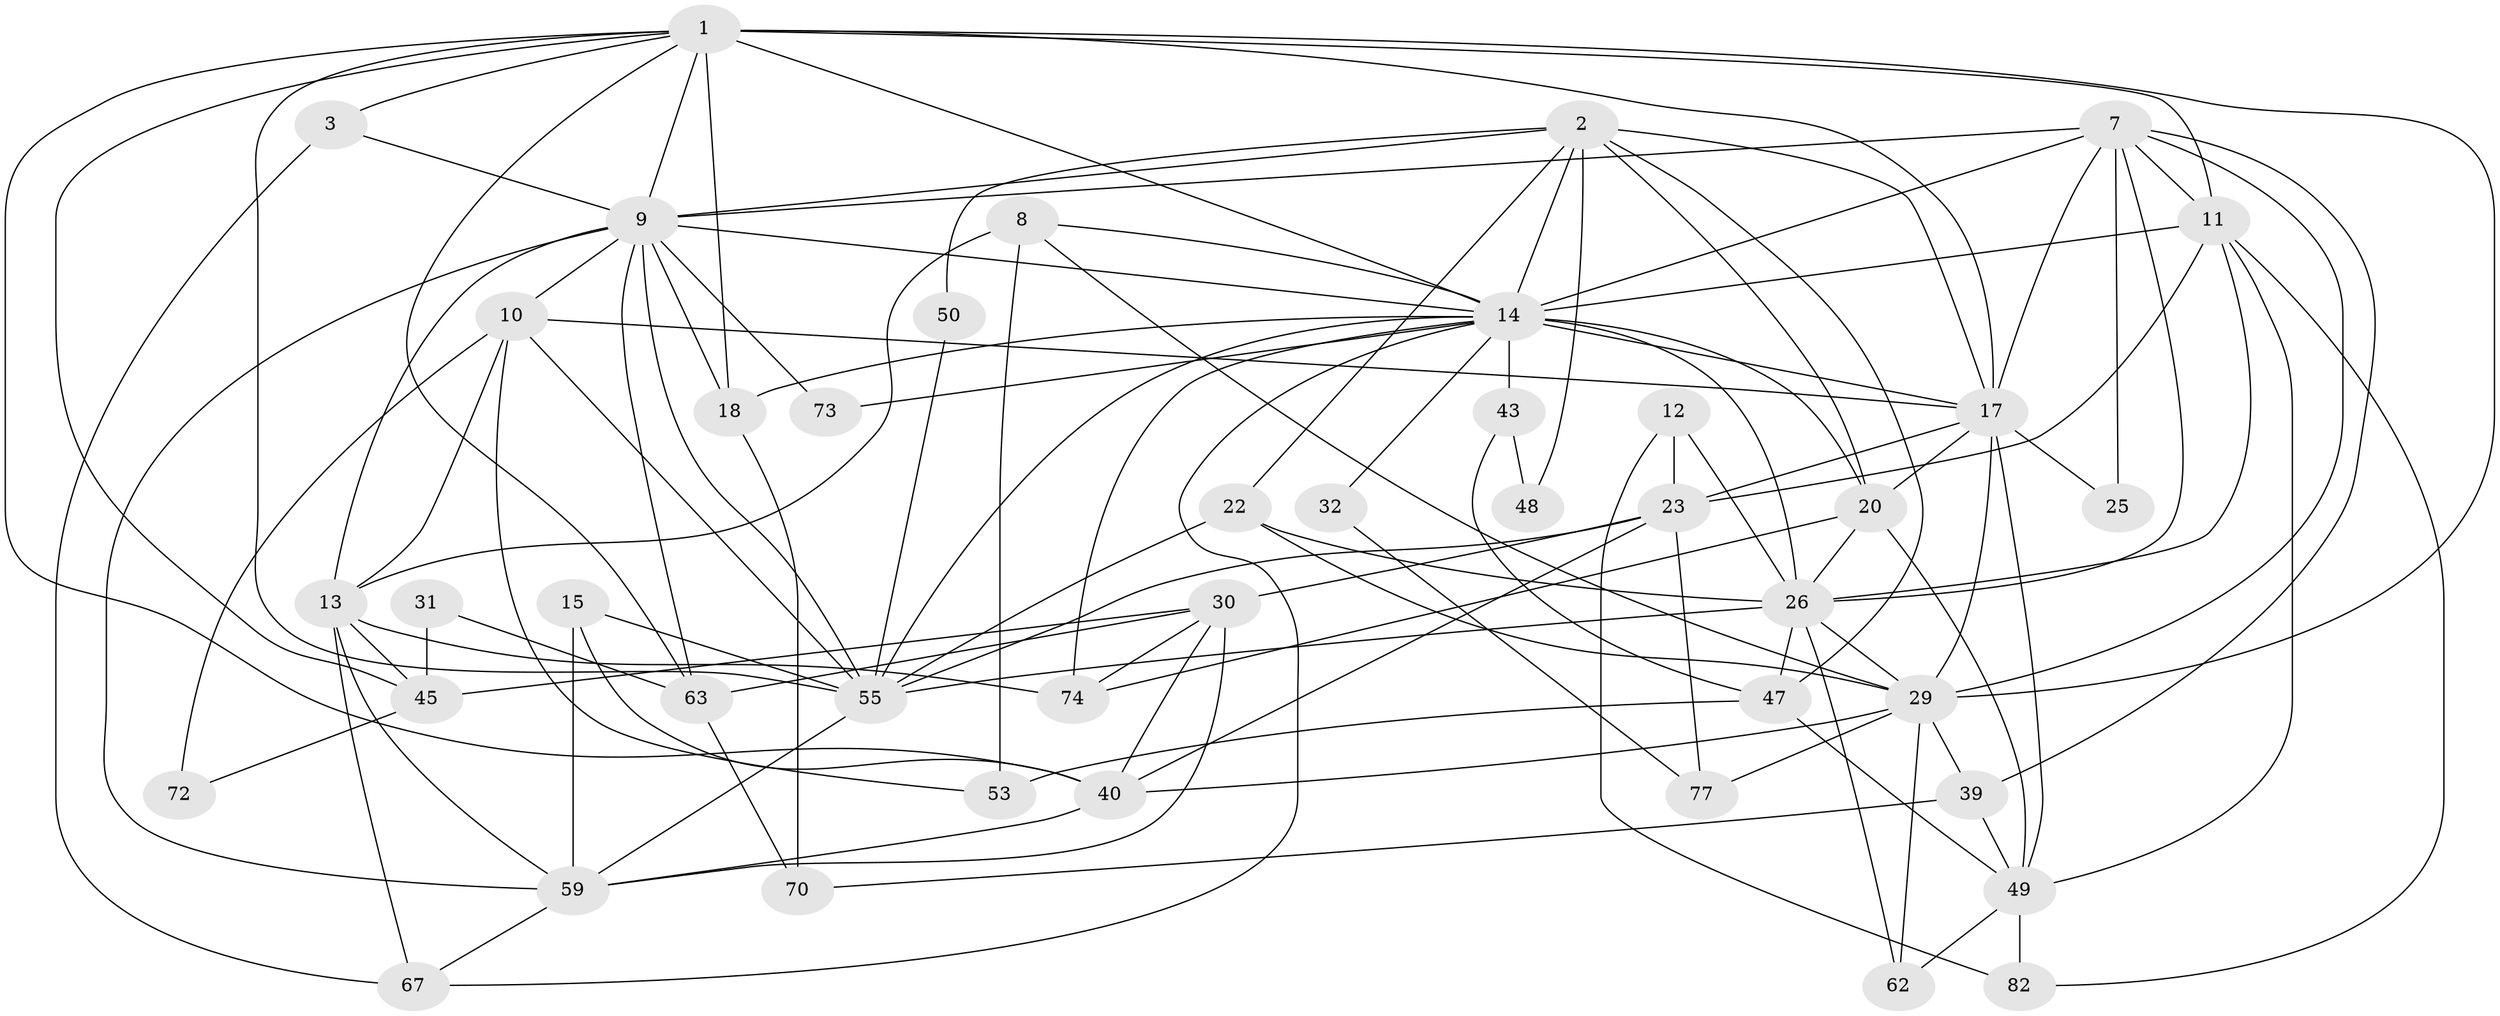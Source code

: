 // original degree distribution, {5: 0.20930232558139536, 6: 0.06976744186046512, 3: 0.27906976744186046, 2: 0.10465116279069768, 4: 0.29069767441860467, 7: 0.046511627906976744}
// Generated by graph-tools (version 1.1) at 2025/14/03/09/25 04:14:53]
// undirected, 43 vertices, 117 edges
graph export_dot {
graph [start="1"]
  node [color=gray90,style=filled];
  1 [super="+4+76"];
  2 [super="+5"];
  3;
  7 [super="+54"];
  8;
  9 [super="+34+38"];
  10 [super="+64+24"];
  11 [super="+21"];
  12;
  13 [super="+44+86"];
  14 [super="+16+35"];
  15;
  17 [super="+19"];
  18 [super="+37"];
  20 [super="+42"];
  22 [super="+60"];
  23 [super="+33+52"];
  25;
  26 [super="+56+65+83"];
  29 [super="+41+36"];
  30 [super="+51"];
  31;
  32;
  39 [super="+80"];
  40 [super="+58"];
  43;
  45;
  47;
  48;
  49 [super="+61"];
  50;
  53;
  55 [super="+78+57+69"];
  59 [super="+71"];
  62;
  63;
  67;
  70;
  72;
  73;
  74;
  77;
  82;
  1 -- 63;
  1 -- 18 [weight=2];
  1 -- 55 [weight=2];
  1 -- 29;
  1 -- 40;
  1 -- 45;
  1 -- 14 [weight=2];
  1 -- 9;
  1 -- 17;
  1 -- 3;
  1 -- 11;
  2 -- 22;
  2 -- 17 [weight=2];
  2 -- 48;
  2 -- 50;
  2 -- 20;
  2 -- 47;
  2 -- 9;
  2 -- 14;
  3 -- 67;
  3 -- 9;
  7 -- 14 [weight=2];
  7 -- 39;
  7 -- 26 [weight=2];
  7 -- 9;
  7 -- 11;
  7 -- 17;
  7 -- 25;
  7 -- 29;
  8 -- 53;
  8 -- 13;
  8 -- 29;
  8 -- 14;
  9 -- 73;
  9 -- 63;
  9 -- 13;
  9 -- 18;
  9 -- 10 [weight=2];
  9 -- 59;
  9 -- 14;
  9 -- 55;
  10 -- 53;
  10 -- 17;
  10 -- 55;
  10 -- 72;
  10 -- 13;
  11 -- 82;
  11 -- 23;
  11 -- 49;
  11 -- 26;
  11 -- 14;
  12 -- 82;
  12 -- 23;
  12 -- 26;
  13 -- 67;
  13 -- 45;
  13 -- 74;
  13 -- 59;
  14 -- 67;
  14 -- 73;
  14 -- 74;
  14 -- 55;
  14 -- 26 [weight=2];
  14 -- 20;
  14 -- 32;
  14 -- 43;
  14 -- 17;
  14 -- 18;
  15 -- 55;
  15 -- 40;
  15 -- 59;
  17 -- 20;
  17 -- 29;
  17 -- 25;
  17 -- 49;
  17 -- 23;
  18 -- 70;
  20 -- 49;
  20 -- 74;
  20 -- 26;
  22 -- 29;
  22 -- 26 [weight=2];
  22 -- 55;
  23 -- 40;
  23 -- 77;
  23 -- 30;
  23 -- 55;
  26 -- 29;
  26 -- 55;
  26 -- 62;
  26 -- 47;
  29 -- 39;
  29 -- 62 [weight=2];
  29 -- 40;
  29 -- 77;
  30 -- 74;
  30 -- 45;
  30 -- 63;
  30 -- 40;
  30 -- 59;
  31 -- 63;
  31 -- 45;
  32 -- 77;
  39 -- 49;
  39 -- 70;
  40 -- 59;
  43 -- 47;
  43 -- 48;
  45 -- 72;
  47 -- 49;
  47 -- 53;
  49 -- 82 [weight=2];
  49 -- 62;
  50 -- 55;
  55 -- 59;
  59 -- 67;
  63 -- 70;
}
